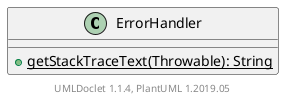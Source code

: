 @startuml

    class ErrorHandler [[ErrorHandler.html]] {
        {static} +getStackTraceText(Throwable): String
    }


    center footer UMLDoclet 1.1.4, PlantUML 1.2019.05
@enduml
